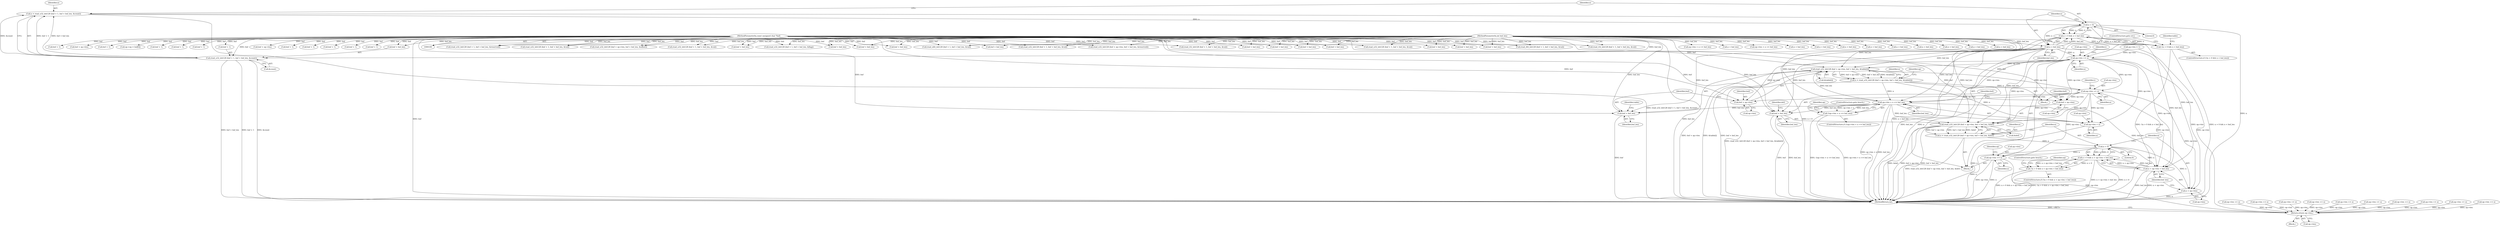digraph "0_radare2_52b1526443c1f433087928291d1c3d37a5600515@API" {
"1000449" [label="(Call,n = read_u32_leb128 (buf + 1, buf + buf_len, &count))"];
"1000451" [label="(Call,read_u32_leb128 (buf + 1, buf + buf_len, &count))"];
"1000102" [label="(MethodParameterIn,const unsigned char *buf)"];
"1000103" [label="(MethodParameterIn,int buf_len)"];
"1000463" [label="(Call,n > 0)"];
"1000462" [label="(Call,n > 0 && n < buf_len)"];
"1000461" [label="(Call,!(n > 0 && n < buf_len))"];
"1000466" [label="(Call,n < buf_len)"];
"1000485" [label="(Call,op->len += n)"];
"1000502" [label="(Call,read_u32_leb128 (buf + op->len, buf + buf_len, &table[i]))"];
"1000500" [label="(Call,n = read_u32_leb128 (buf + op->len, buf + buf_len, &table[i]))"];
"1000517" [label="(Call,op->len + n <= buf_len)"];
"1000508" [label="(Call,buf + buf_len)"];
"1000516" [label="(Call,!(op->len + n <= buf_len))"];
"1000533" [label="(Call,read_u32_leb128 (buf + op->len, buf + buf_len, &def))"];
"1000531" [label="(Call,n = read_u32_leb128 (buf + op->len, buf + buf_len, &def))"];
"1000547" [label="(Call,n > 0)"];
"1000546" [label="(Call,n > 0 && n + op->len < buf_len)"];
"1000545" [label="(Call,!(n > 0 && n + op->len < buf_len))"];
"1000550" [label="(Call,n + op->len < buf_len)"];
"1000551" [label="(Call,n + op->len)"];
"1000559" [label="(Call,op->len += n)"];
"1001066" [label="(Return,return op->len;)"];
"1000539" [label="(Call,buf + buf_len)"];
"1000518" [label="(Call,op->len + n)"];
"1000526" [label="(Call,op->len += n)"];
"1000503" [label="(Call,buf + op->len)"];
"1000534" [label="(Call,buf + op->len)"];
"1000678" [label="(Call,buf + buf_len)"];
"1000501" [label="(Identifier,n)"];
"1000461" [label="(Call,!(n > 0 && n < buf_len))"];
"1000673" [label="(Call,buf + op->len)"];
"1000546" [label="(Call,n > 0 && n + op->len < buf_len)"];
"1000960" [label="(Call,buf + 1)"];
"1000498" [label="(Identifier,i)"];
"1000542" [label="(Call,&def)"];
"1000435" [label="(Block,)"];
"1000292" [label="(Call,read_i32_leb128 (buf + 1, buf + buf_len, &val))"];
"1000963" [label="(Call,buf + buf_len)"];
"1000550" [label="(Call,n + op->len < buf_len)"];
"1000527" [label="(Call,op->len)"];
"1000689" [label="(Call,op->len + n <= buf_len)"];
"1000504" [label="(Identifier,buf)"];
"1001058" [label="(Call,op->len += n)"];
"1000994" [label="(Call,buf + 1)"];
"1000882" [label="(Call,buf + buf_len)"];
"1000940" [label="(Call,n < buf_len)"];
"1000804" [label="(Call,buf + buf_len)"];
"1000485" [label="(Call,op->len += n)"];
"1000801" [label="(Call,buf + 1)"];
"1000843" [label="(Call,op->len + n <= buf_len)"];
"1000463" [label="(Call,n > 0)"];
"1000534" [label="(Call,buf + op->len)"];
"1000508" [label="(Call,buf + buf_len)"];
"1000549" [label="(Literal,0)"];
"1000540" [label="(Identifier,buf)"];
"1000449" [label="(Call,n = read_u32_leb128 (buf + 1, buf + buf_len, &count))"];
"1000515" [label="(ControlStructure,if (!(op->len + n <= buf_len)))"];
"1000293" [label="(Call,buf + 1)"];
"1000531" [label="(Call,n = read_u32_leb128 (buf + op->len, buf + buf_len, &def))"];
"1000734" [label="(Call,buf + buf_len)"];
"1000522" [label="(Identifier,n)"];
"1000974" [label="(Call,n < buf_len)"];
"1000518" [label="(Call,op->len + n)"];
"1000382" [label="(Call,op->len += n)"];
"1001018" [label="(Call,op->len += n)"];
"1000104" [label="(Block,)"];
"1000759" [label="(Call,op->len += n)"];
"1000559" [label="(Call,op->len += n)"];
"1000959" [label="(Call,read_i64_leb128 (buf + 1, buf + buf_len, &val))"];
"1000528" [label="(Identifier,op)"];
"1000532" [label="(Identifier,n)"];
"1000925" [label="(Call,read_i32_leb128 (buf + 1, buf + buf_len, &val))"];
"1000978" [label="(Call,op->len += n)"];
"1000499" [label="(Block,)"];
"1000647" [label="(Call,buf + 1)"];
"1000541" [label="(Identifier,buf_len)"];
"1000944" [label="(Call,op->len += n)"];
"1000536" [label="(Call,op->len)"];
"1001086" [label="(MethodReturn,int)"];
"1000535" [label="(Identifier,buf)"];
"1000464" [label="(Identifier,n)"];
"1000468" [label="(Identifier,buf_len)"];
"1000862" [label="(Call,op->len += n)"];
"1000530" [label="(Identifier,n)"];
"1000510" [label="(Identifier,buf_len)"];
"1000523" [label="(Identifier,buf_len)"];
"1000503" [label="(Call,buf + op->len)"];
"1000307" [label="(Call,n < buf_len)"];
"1000731" [label="(Call,buf + 1)"];
"1000878" [label="(Call,read_u32_leb128 (buf + 1, buf + buf_len, &reserved))"];
"1000399" [label="(Call,read_u32_leb128 (buf + 1, buf + buf_len, &val))"];
"1000826" [label="(Call,read_u32_leb128 (buf + op->len, buf + buf_len, &offset))"];
"1000452" [label="(Call,buf + 1)"];
"1000526" [label="(Call,op->len += n)"];
"1000551" [label="(Call,n + op->len)"];
"1000566" [label="(Identifier,op)"];
"1000474" [label="(Identifier,table)"];
"1000646" [label="(Call,read_u32_leb128 (buf + 1, buf + buf_len, &val))"];
"1000451" [label="(Call,read_u32_leb128 (buf + 1, buf + buf_len, &count))"];
"1000403" [label="(Call,buf + buf_len)"];
"1000563" [label="(Identifier,n)"];
"1000470" [label="(ControlStructure,goto err;)"];
"1000520" [label="(Identifier,op)"];
"1000103" [label="(MethodParameterIn,int buf_len)"];
"1000492" [label="(Identifier,i)"];
"1000800" [label="(Call,read_u32_leb128 (buf + 1, buf + buf_len, &flag))"];
"1000711" [label="(Call,op->len += n)"];
"1000827" [label="(Call,buf + op->len)"];
"1000558" [label="(ControlStructure,goto beach;)"];
"1000296" [label="(Call,buf + buf_len)"];
"1000450" [label="(Identifier,n)"];
"1000458" [label="(Call,&count)"];
"1000553" [label="(Call,op->len)"];
"1000545" [label="(Call,!(n > 0 && n + op->len < buf_len))"];
"1000926" [label="(Call,buf + 1)"];
"1000661" [label="(Call,n < buf_len)"];
"1000547" [label="(Call,n > 0)"];
"1000110" [label="(Call,op->op = buf[0])"];
"1000650" [label="(Call,buf + buf_len)"];
"1000466" [label="(Call,n < buf_len)"];
"1000519" [label="(Call,op->len)"];
"1000467" [label="(Identifier,n)"];
"1000560" [label="(Call,op->len)"];
"1000513" [label="(Identifier,table)"];
"1000509" [label="(Identifier,buf)"];
"1000460" [label="(ControlStructure,if (!(n > 0 && n < buf_len)))"];
"1001066" [label="(Return,return op->len;)"];
"1000832" [label="(Call,buf + buf_len)"];
"1000486" [label="(Call,op->len)"];
"1000543" [label="(Identifier,def)"];
"1000539" [label="(Call,buf + buf_len)"];
"1000745" [label="(Call,n < buf_len)"];
"1001034" [label="(Call,buf + 1)"];
"1001033" [label="(Call,read_u64_leb128 (buf + 1, buf + buf_len, &val))"];
"1000730" [label="(Call,read_u32_leb128 (buf + 1, buf + buf_len, &val))"];
"1000552" [label="(Identifier,n)"];
"1000465" [label="(Literal,0)"];
"1000500" [label="(Call,n = read_u32_leb128 (buf + op->len, buf + buf_len, &table[i]))"];
"1000517" [label="(Call,op->len + n <= buf_len)"];
"1000672" [label="(Call,read_u32_leb128 (buf + op->len, buf + buf_len, &reserved))"];
"1001067" [label="(Call,op->len)"];
"1000893" [label="(Call,n < buf_len)"];
"1000525" [label="(ControlStructure,goto beach;)"];
"1000516" [label="(Call,!(op->len + n <= buf_len))"];
"1001008" [label="(Call,n < buf_len)"];
"1000489" [label="(Identifier,n)"];
"1000556" [label="(Identifier,buf_len)"];
"1000879" [label="(Call,buf + 1)"];
"1000502" [label="(Call,read_u32_leb128 (buf + op->len, buf + buf_len, &table[i]))"];
"1000815" [label="(Call,n < buf_len)"];
"1000511" [label="(Call,&table[i])"];
"1000910" [label="(Call,op->len += n)"];
"1000102" [label="(MethodParameterIn,const unsigned char *buf)"];
"1000533" [label="(Call,read_u32_leb128 (buf + op->len, buf + buf_len, &def))"];
"1000929" [label="(Call,buf + buf_len)"];
"1000462" [label="(Call,n > 0 && n < buf_len)"];
"1000428" [label="(Call,op->len += n)"];
"1000544" [label="(ControlStructure,if (!(n > 0 && n + op->len < buf_len)))"];
"1000400" [label="(Call,buf + 1)"];
"1000548" [label="(Identifier,n)"];
"1000105" [label="(Call,op->len = 1)"];
"1000414" [label="(Call,n < buf_len)"];
"1000997" [label="(Call,buf + buf_len)"];
"1000561" [label="(Identifier,op)"];
"1001048" [label="(Call,n < buf_len)"];
"1000505" [label="(Call,op->len)"];
"1000993" [label="(Call,read_u32_leb128 (buf + 1, buf + buf_len, &val))"];
"1001037" [label="(Call,buf + buf_len)"];
"1000455" [label="(Call,buf + buf_len)"];
"1000449" -> "1000435"  [label="AST: "];
"1000449" -> "1000451"  [label="CFG: "];
"1000450" -> "1000449"  [label="AST: "];
"1000451" -> "1000449"  [label="AST: "];
"1000464" -> "1000449"  [label="CFG: "];
"1000449" -> "1001086"  [label="DDG: read_u32_leb128 (buf + 1, buf + buf_len, &count)"];
"1000451" -> "1000449"  [label="DDG: buf + 1"];
"1000451" -> "1000449"  [label="DDG: buf + buf_len"];
"1000451" -> "1000449"  [label="DDG: &count"];
"1000449" -> "1000463"  [label="DDG: n"];
"1000451" -> "1000458"  [label="CFG: "];
"1000452" -> "1000451"  [label="AST: "];
"1000455" -> "1000451"  [label="AST: "];
"1000458" -> "1000451"  [label="AST: "];
"1000451" -> "1001086"  [label="DDG: buf + buf_len"];
"1000451" -> "1001086"  [label="DDG: buf + 1"];
"1000451" -> "1001086"  [label="DDG: &count"];
"1000102" -> "1000451"  [label="DDG: buf"];
"1000103" -> "1000451"  [label="DDG: buf_len"];
"1000102" -> "1000100"  [label="AST: "];
"1000102" -> "1001086"  [label="DDG: buf"];
"1000102" -> "1000110"  [label="DDG: buf"];
"1000102" -> "1000292"  [label="DDG: buf"];
"1000102" -> "1000293"  [label="DDG: buf"];
"1000102" -> "1000296"  [label="DDG: buf"];
"1000102" -> "1000399"  [label="DDG: buf"];
"1000102" -> "1000400"  [label="DDG: buf"];
"1000102" -> "1000403"  [label="DDG: buf"];
"1000102" -> "1000452"  [label="DDG: buf"];
"1000102" -> "1000455"  [label="DDG: buf"];
"1000102" -> "1000502"  [label="DDG: buf"];
"1000102" -> "1000503"  [label="DDG: buf"];
"1000102" -> "1000508"  [label="DDG: buf"];
"1000102" -> "1000533"  [label="DDG: buf"];
"1000102" -> "1000534"  [label="DDG: buf"];
"1000102" -> "1000539"  [label="DDG: buf"];
"1000102" -> "1000646"  [label="DDG: buf"];
"1000102" -> "1000647"  [label="DDG: buf"];
"1000102" -> "1000650"  [label="DDG: buf"];
"1000102" -> "1000672"  [label="DDG: buf"];
"1000102" -> "1000673"  [label="DDG: buf"];
"1000102" -> "1000678"  [label="DDG: buf"];
"1000102" -> "1000730"  [label="DDG: buf"];
"1000102" -> "1000731"  [label="DDG: buf"];
"1000102" -> "1000734"  [label="DDG: buf"];
"1000102" -> "1000800"  [label="DDG: buf"];
"1000102" -> "1000801"  [label="DDG: buf"];
"1000102" -> "1000804"  [label="DDG: buf"];
"1000102" -> "1000826"  [label="DDG: buf"];
"1000102" -> "1000827"  [label="DDG: buf"];
"1000102" -> "1000832"  [label="DDG: buf"];
"1000102" -> "1000878"  [label="DDG: buf"];
"1000102" -> "1000879"  [label="DDG: buf"];
"1000102" -> "1000882"  [label="DDG: buf"];
"1000102" -> "1000925"  [label="DDG: buf"];
"1000102" -> "1000926"  [label="DDG: buf"];
"1000102" -> "1000929"  [label="DDG: buf"];
"1000102" -> "1000959"  [label="DDG: buf"];
"1000102" -> "1000960"  [label="DDG: buf"];
"1000102" -> "1000963"  [label="DDG: buf"];
"1000102" -> "1000993"  [label="DDG: buf"];
"1000102" -> "1000994"  [label="DDG: buf"];
"1000102" -> "1000997"  [label="DDG: buf"];
"1000102" -> "1001033"  [label="DDG: buf"];
"1000102" -> "1001034"  [label="DDG: buf"];
"1000102" -> "1001037"  [label="DDG: buf"];
"1000103" -> "1000100"  [label="AST: "];
"1000103" -> "1001086"  [label="DDG: buf_len"];
"1000103" -> "1000292"  [label="DDG: buf_len"];
"1000103" -> "1000296"  [label="DDG: buf_len"];
"1000103" -> "1000307"  [label="DDG: buf_len"];
"1000103" -> "1000399"  [label="DDG: buf_len"];
"1000103" -> "1000403"  [label="DDG: buf_len"];
"1000103" -> "1000414"  [label="DDG: buf_len"];
"1000103" -> "1000455"  [label="DDG: buf_len"];
"1000103" -> "1000466"  [label="DDG: buf_len"];
"1000103" -> "1000502"  [label="DDG: buf_len"];
"1000103" -> "1000508"  [label="DDG: buf_len"];
"1000103" -> "1000517"  [label="DDG: buf_len"];
"1000103" -> "1000533"  [label="DDG: buf_len"];
"1000103" -> "1000539"  [label="DDG: buf_len"];
"1000103" -> "1000550"  [label="DDG: buf_len"];
"1000103" -> "1000646"  [label="DDG: buf_len"];
"1000103" -> "1000650"  [label="DDG: buf_len"];
"1000103" -> "1000661"  [label="DDG: buf_len"];
"1000103" -> "1000672"  [label="DDG: buf_len"];
"1000103" -> "1000678"  [label="DDG: buf_len"];
"1000103" -> "1000689"  [label="DDG: buf_len"];
"1000103" -> "1000730"  [label="DDG: buf_len"];
"1000103" -> "1000734"  [label="DDG: buf_len"];
"1000103" -> "1000745"  [label="DDG: buf_len"];
"1000103" -> "1000800"  [label="DDG: buf_len"];
"1000103" -> "1000804"  [label="DDG: buf_len"];
"1000103" -> "1000815"  [label="DDG: buf_len"];
"1000103" -> "1000826"  [label="DDG: buf_len"];
"1000103" -> "1000832"  [label="DDG: buf_len"];
"1000103" -> "1000843"  [label="DDG: buf_len"];
"1000103" -> "1000878"  [label="DDG: buf_len"];
"1000103" -> "1000882"  [label="DDG: buf_len"];
"1000103" -> "1000893"  [label="DDG: buf_len"];
"1000103" -> "1000925"  [label="DDG: buf_len"];
"1000103" -> "1000929"  [label="DDG: buf_len"];
"1000103" -> "1000940"  [label="DDG: buf_len"];
"1000103" -> "1000959"  [label="DDG: buf_len"];
"1000103" -> "1000963"  [label="DDG: buf_len"];
"1000103" -> "1000974"  [label="DDG: buf_len"];
"1000103" -> "1000993"  [label="DDG: buf_len"];
"1000103" -> "1000997"  [label="DDG: buf_len"];
"1000103" -> "1001008"  [label="DDG: buf_len"];
"1000103" -> "1001033"  [label="DDG: buf_len"];
"1000103" -> "1001037"  [label="DDG: buf_len"];
"1000103" -> "1001048"  [label="DDG: buf_len"];
"1000463" -> "1000462"  [label="AST: "];
"1000463" -> "1000465"  [label="CFG: "];
"1000464" -> "1000463"  [label="AST: "];
"1000465" -> "1000463"  [label="AST: "];
"1000467" -> "1000463"  [label="CFG: "];
"1000462" -> "1000463"  [label="CFG: "];
"1000463" -> "1001086"  [label="DDG: n"];
"1000463" -> "1000462"  [label="DDG: n"];
"1000463" -> "1000462"  [label="DDG: 0"];
"1000463" -> "1000466"  [label="DDG: n"];
"1000463" -> "1000485"  [label="DDG: n"];
"1000462" -> "1000461"  [label="AST: "];
"1000462" -> "1000466"  [label="CFG: "];
"1000466" -> "1000462"  [label="AST: "];
"1000461" -> "1000462"  [label="CFG: "];
"1000462" -> "1001086"  [label="DDG: n > 0"];
"1000462" -> "1001086"  [label="DDG: n < buf_len"];
"1000462" -> "1000461"  [label="DDG: n > 0"];
"1000462" -> "1000461"  [label="DDG: n < buf_len"];
"1000466" -> "1000462"  [label="DDG: n"];
"1000466" -> "1000462"  [label="DDG: buf_len"];
"1000461" -> "1000460"  [label="AST: "];
"1000470" -> "1000461"  [label="CFG: "];
"1000474" -> "1000461"  [label="CFG: "];
"1000461" -> "1001086"  [label="DDG: !(n > 0 && n < buf_len)"];
"1000461" -> "1001086"  [label="DDG: n > 0 && n < buf_len"];
"1000466" -> "1000468"  [label="CFG: "];
"1000467" -> "1000466"  [label="AST: "];
"1000468" -> "1000466"  [label="AST: "];
"1000466" -> "1001086"  [label="DDG: buf_len"];
"1000466" -> "1001086"  [label="DDG: n"];
"1000466" -> "1000485"  [label="DDG: n"];
"1000466" -> "1000502"  [label="DDG: buf_len"];
"1000466" -> "1000508"  [label="DDG: buf_len"];
"1000466" -> "1000517"  [label="DDG: buf_len"];
"1000466" -> "1000533"  [label="DDG: buf_len"];
"1000466" -> "1000539"  [label="DDG: buf_len"];
"1000466" -> "1000550"  [label="DDG: buf_len"];
"1000485" -> "1000435"  [label="AST: "];
"1000485" -> "1000489"  [label="CFG: "];
"1000486" -> "1000485"  [label="AST: "];
"1000489" -> "1000485"  [label="AST: "];
"1000492" -> "1000485"  [label="CFG: "];
"1000105" -> "1000485"  [label="DDG: op->len"];
"1000485" -> "1000502"  [label="DDG: op->len"];
"1000485" -> "1000503"  [label="DDG: op->len"];
"1000485" -> "1000517"  [label="DDG: op->len"];
"1000485" -> "1000518"  [label="DDG: op->len"];
"1000485" -> "1000526"  [label="DDG: op->len"];
"1000485" -> "1000533"  [label="DDG: op->len"];
"1000485" -> "1000534"  [label="DDG: op->len"];
"1000485" -> "1000550"  [label="DDG: op->len"];
"1000485" -> "1000551"  [label="DDG: op->len"];
"1000485" -> "1000559"  [label="DDG: op->len"];
"1000502" -> "1000500"  [label="AST: "];
"1000502" -> "1000511"  [label="CFG: "];
"1000503" -> "1000502"  [label="AST: "];
"1000508" -> "1000502"  [label="AST: "];
"1000511" -> "1000502"  [label="AST: "];
"1000500" -> "1000502"  [label="CFG: "];
"1000502" -> "1001086"  [label="DDG: buf + op->len"];
"1000502" -> "1001086"  [label="DDG: &table[i]"];
"1000502" -> "1001086"  [label="DDG: buf + buf_len"];
"1000502" -> "1000500"  [label="DDG: buf + op->len"];
"1000502" -> "1000500"  [label="DDG: buf + buf_len"];
"1000502" -> "1000500"  [label="DDG: &table[i]"];
"1000526" -> "1000502"  [label="DDG: op->len"];
"1000517" -> "1000502"  [label="DDG: buf_len"];
"1000500" -> "1000499"  [label="AST: "];
"1000501" -> "1000500"  [label="AST: "];
"1000520" -> "1000500"  [label="CFG: "];
"1000500" -> "1001086"  [label="DDG: read_u32_leb128 (buf + op->len, buf + buf_len, &table[i])"];
"1000500" -> "1000517"  [label="DDG: n"];
"1000500" -> "1000518"  [label="DDG: n"];
"1000500" -> "1000526"  [label="DDG: n"];
"1000517" -> "1000516"  [label="AST: "];
"1000517" -> "1000523"  [label="CFG: "];
"1000518" -> "1000517"  [label="AST: "];
"1000523" -> "1000517"  [label="AST: "];
"1000516" -> "1000517"  [label="CFG: "];
"1000517" -> "1001086"  [label="DDG: op->len + n"];
"1000517" -> "1001086"  [label="DDG: buf_len"];
"1000517" -> "1000508"  [label="DDG: buf_len"];
"1000517" -> "1000516"  [label="DDG: op->len + n"];
"1000517" -> "1000516"  [label="DDG: buf_len"];
"1000526" -> "1000517"  [label="DDG: op->len"];
"1000517" -> "1000533"  [label="DDG: buf_len"];
"1000517" -> "1000539"  [label="DDG: buf_len"];
"1000517" -> "1000550"  [label="DDG: buf_len"];
"1000508" -> "1000510"  [label="CFG: "];
"1000509" -> "1000508"  [label="AST: "];
"1000510" -> "1000508"  [label="AST: "];
"1000513" -> "1000508"  [label="CFG: "];
"1000508" -> "1001086"  [label="DDG: buf"];
"1000516" -> "1000515"  [label="AST: "];
"1000525" -> "1000516"  [label="CFG: "];
"1000528" -> "1000516"  [label="CFG: "];
"1000516" -> "1001086"  [label="DDG: !(op->len + n <= buf_len)"];
"1000516" -> "1001086"  [label="DDG: op->len + n <= buf_len"];
"1000533" -> "1000531"  [label="AST: "];
"1000533" -> "1000542"  [label="CFG: "];
"1000534" -> "1000533"  [label="AST: "];
"1000539" -> "1000533"  [label="AST: "];
"1000542" -> "1000533"  [label="AST: "];
"1000531" -> "1000533"  [label="CFG: "];
"1000533" -> "1001086"  [label="DDG: &def"];
"1000533" -> "1001086"  [label="DDG: buf + op->len"];
"1000533" -> "1001086"  [label="DDG: buf + buf_len"];
"1000533" -> "1000531"  [label="DDG: buf + op->len"];
"1000533" -> "1000531"  [label="DDG: buf + buf_len"];
"1000533" -> "1000531"  [label="DDG: &def"];
"1000526" -> "1000533"  [label="DDG: op->len"];
"1000531" -> "1000435"  [label="AST: "];
"1000532" -> "1000531"  [label="AST: "];
"1000548" -> "1000531"  [label="CFG: "];
"1000531" -> "1001086"  [label="DDG: read_u32_leb128 (buf + op->len, buf + buf_len, &def)"];
"1000531" -> "1000547"  [label="DDG: n"];
"1000547" -> "1000546"  [label="AST: "];
"1000547" -> "1000549"  [label="CFG: "];
"1000548" -> "1000547"  [label="AST: "];
"1000549" -> "1000547"  [label="AST: "];
"1000552" -> "1000547"  [label="CFG: "];
"1000546" -> "1000547"  [label="CFG: "];
"1000547" -> "1001086"  [label="DDG: n"];
"1000547" -> "1000546"  [label="DDG: n"];
"1000547" -> "1000546"  [label="DDG: 0"];
"1000547" -> "1000550"  [label="DDG: n"];
"1000547" -> "1000551"  [label="DDG: n"];
"1000547" -> "1000559"  [label="DDG: n"];
"1000546" -> "1000545"  [label="AST: "];
"1000546" -> "1000550"  [label="CFG: "];
"1000550" -> "1000546"  [label="AST: "];
"1000545" -> "1000546"  [label="CFG: "];
"1000546" -> "1001086"  [label="DDG: n + op->len < buf_len"];
"1000546" -> "1001086"  [label="DDG: n > 0"];
"1000546" -> "1000545"  [label="DDG: n > 0"];
"1000546" -> "1000545"  [label="DDG: n + op->len < buf_len"];
"1000550" -> "1000546"  [label="DDG: n + op->len"];
"1000550" -> "1000546"  [label="DDG: buf_len"];
"1000545" -> "1000544"  [label="AST: "];
"1000558" -> "1000545"  [label="CFG: "];
"1000561" -> "1000545"  [label="CFG: "];
"1000545" -> "1001086"  [label="DDG: n > 0 && n + op->len < buf_len"];
"1000545" -> "1001086"  [label="DDG: !(n > 0 && n + op->len < buf_len)"];
"1000550" -> "1000556"  [label="CFG: "];
"1000551" -> "1000550"  [label="AST: "];
"1000556" -> "1000550"  [label="AST: "];
"1000550" -> "1001086"  [label="DDG: buf_len"];
"1000550" -> "1001086"  [label="DDG: n + op->len"];
"1000526" -> "1000550"  [label="DDG: op->len"];
"1000551" -> "1000553"  [label="CFG: "];
"1000552" -> "1000551"  [label="AST: "];
"1000553" -> "1000551"  [label="AST: "];
"1000556" -> "1000551"  [label="CFG: "];
"1000551" -> "1001086"  [label="DDG: n"];
"1000526" -> "1000551"  [label="DDG: op->len"];
"1000559" -> "1000435"  [label="AST: "];
"1000559" -> "1000563"  [label="CFG: "];
"1000560" -> "1000559"  [label="AST: "];
"1000563" -> "1000559"  [label="AST: "];
"1000566" -> "1000559"  [label="CFG: "];
"1000559" -> "1001086"  [label="DDG: op->len"];
"1000559" -> "1001086"  [label="DDG: n"];
"1000526" -> "1000559"  [label="DDG: op->len"];
"1000559" -> "1001066"  [label="DDG: op->len"];
"1001066" -> "1000104"  [label="AST: "];
"1001066" -> "1001067"  [label="CFG: "];
"1001067" -> "1001066"  [label="AST: "];
"1001086" -> "1001066"  [label="CFG: "];
"1001066" -> "1001086"  [label="DDG: <RET>"];
"1000382" -> "1001066"  [label="DDG: op->len"];
"1000711" -> "1001066"  [label="DDG: op->len"];
"1000910" -> "1001066"  [label="DDG: op->len"];
"1000978" -> "1001066"  [label="DDG: op->len"];
"1000759" -> "1001066"  [label="DDG: op->len"];
"1001018" -> "1001066"  [label="DDG: op->len"];
"1000944" -> "1001066"  [label="DDG: op->len"];
"1000862" -> "1001066"  [label="DDG: op->len"];
"1001058" -> "1001066"  [label="DDG: op->len"];
"1000428" -> "1001066"  [label="DDG: op->len"];
"1000105" -> "1001066"  [label="DDG: op->len"];
"1000539" -> "1000541"  [label="CFG: "];
"1000540" -> "1000539"  [label="AST: "];
"1000541" -> "1000539"  [label="AST: "];
"1000543" -> "1000539"  [label="CFG: "];
"1000539" -> "1001086"  [label="DDG: buf"];
"1000539" -> "1001086"  [label="DDG: buf_len"];
"1000518" -> "1000522"  [label="CFG: "];
"1000519" -> "1000518"  [label="AST: "];
"1000522" -> "1000518"  [label="AST: "];
"1000523" -> "1000518"  [label="CFG: "];
"1000518" -> "1001086"  [label="DDG: n"];
"1000526" -> "1000518"  [label="DDG: op->len"];
"1000526" -> "1000499"  [label="AST: "];
"1000526" -> "1000530"  [label="CFG: "];
"1000527" -> "1000526"  [label="AST: "];
"1000530" -> "1000526"  [label="AST: "];
"1000498" -> "1000526"  [label="CFG: "];
"1000526" -> "1000503"  [label="DDG: op->len"];
"1000526" -> "1000534"  [label="DDG: op->len"];
"1000503" -> "1000505"  [label="CFG: "];
"1000504" -> "1000503"  [label="AST: "];
"1000505" -> "1000503"  [label="AST: "];
"1000509" -> "1000503"  [label="CFG: "];
"1000534" -> "1000536"  [label="CFG: "];
"1000535" -> "1000534"  [label="AST: "];
"1000536" -> "1000534"  [label="AST: "];
"1000540" -> "1000534"  [label="CFG: "];
}
